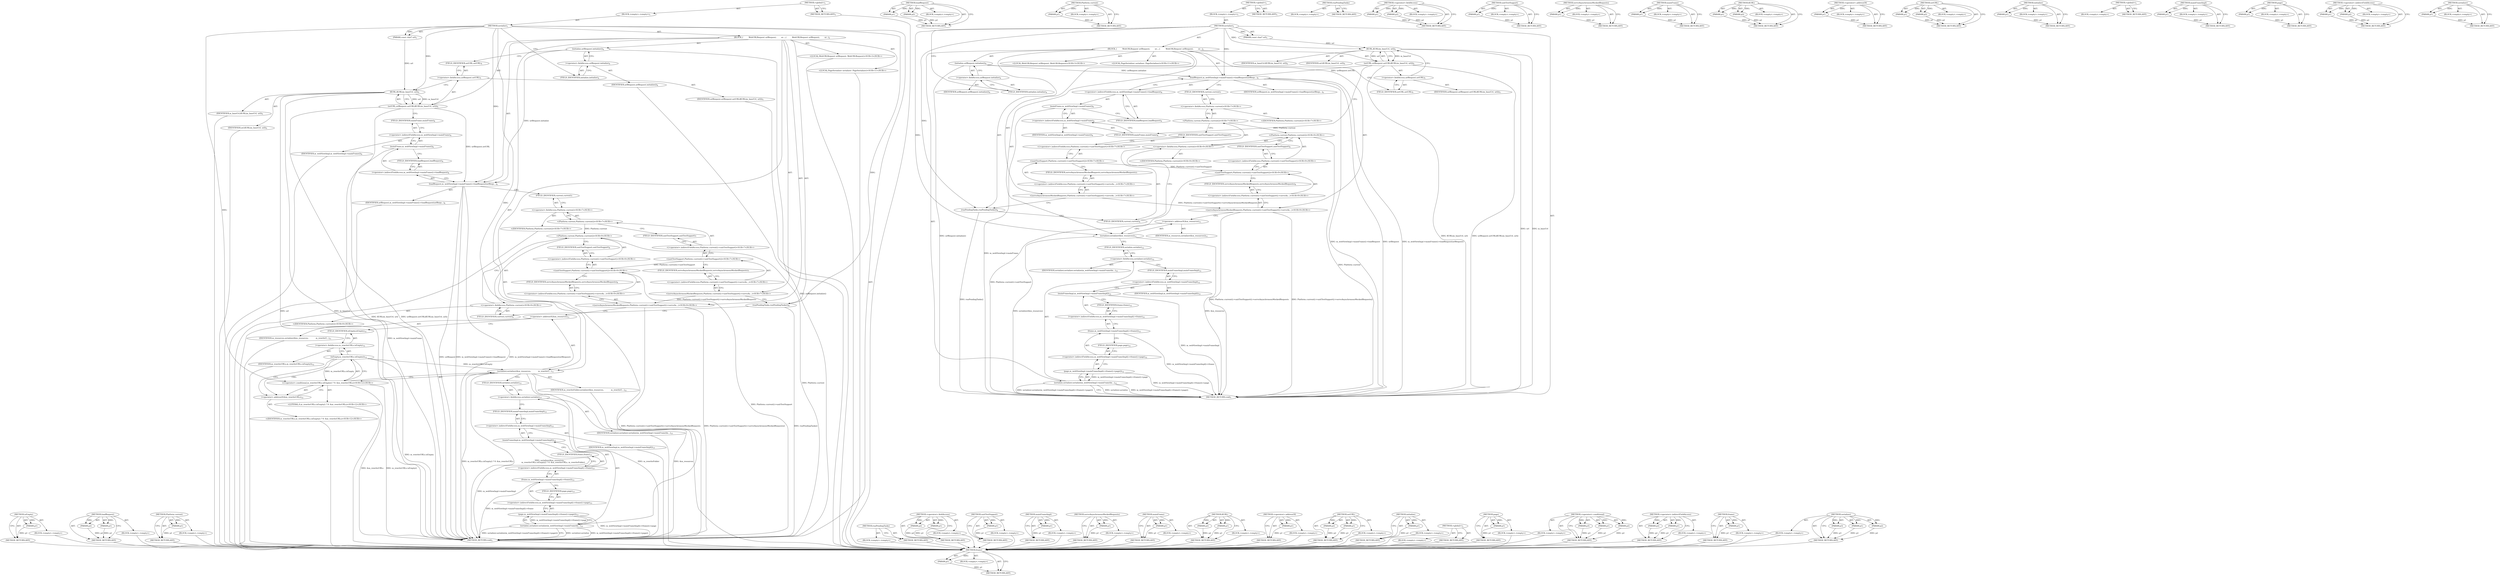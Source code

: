 digraph "serializer" {
vulnerable_166 [label=<(METHOD,isEmpty)>];
vulnerable_167 [label=<(PARAM,p1)>];
vulnerable_168 [label=<(BLOCK,&lt;empty&gt;,&lt;empty&gt;)>];
vulnerable_169 [label=<(METHOD_RETURN,ANY)>];
vulnerable_121 [label=<(METHOD,loadRequest)>];
vulnerable_122 [label=<(PARAM,p1)>];
vulnerable_123 [label=<(PARAM,p2)>];
vulnerable_124 [label=<(BLOCK,&lt;empty&gt;,&lt;empty&gt;)>];
vulnerable_125 [label=<(METHOD_RETURN,ANY)>];
vulnerable_143 [label=<(METHOD,Platform.current)>];
vulnerable_144 [label=<(PARAM,p1)>];
vulnerable_145 [label=<(BLOCK,&lt;empty&gt;,&lt;empty&gt;)>];
vulnerable_146 [label=<(METHOD_RETURN,ANY)>];
vulnerable_6 [label=<(METHOD,&lt;global&gt;)<SUB>1</SUB>>];
vulnerable_7 [label=<(BLOCK,&lt;empty&gt;,&lt;empty&gt;)<SUB>1</SUB>>];
vulnerable_8 [label=<(METHOD,serialize)<SUB>1</SUB>>];
vulnerable_9 [label=<(PARAM,const char* url)<SUB>1</SUB>>];
vulnerable_10 [label=<(BLOCK,{
         WebURLRequest urlRequest;
        ur...,{
         WebURLRequest urlRequest;
        ur...)<SUB>2</SUB>>];
vulnerable_11 [label="<(LOCAL,WebURLRequest urlRequest: WebURLRequest)<SUB>3</SUB>>"];
vulnerable_12 [label=<(initialize,urlRequest.initialize())<SUB>4</SUB>>];
vulnerable_13 [label=<(&lt;operator&gt;.fieldAccess,urlRequest.initialize)<SUB>4</SUB>>];
vulnerable_14 [label=<(IDENTIFIER,urlRequest,urlRequest.initialize())<SUB>4</SUB>>];
vulnerable_15 [label=<(FIELD_IDENTIFIER,initialize,initialize)<SUB>4</SUB>>];
vulnerable_16 [label=<(setURL,urlRequest.setURL(KURL(m_baseUrl, url)))<SUB>5</SUB>>];
vulnerable_17 [label=<(&lt;operator&gt;.fieldAccess,urlRequest.setURL)<SUB>5</SUB>>];
vulnerable_18 [label=<(IDENTIFIER,urlRequest,urlRequest.setURL(KURL(m_baseUrl, url)))<SUB>5</SUB>>];
vulnerable_19 [label=<(FIELD_IDENTIFIER,setURL,setURL)<SUB>5</SUB>>];
vulnerable_20 [label=<(KURL,KURL(m_baseUrl, url))<SUB>5</SUB>>];
vulnerable_21 [label=<(IDENTIFIER,m_baseUrl,KURL(m_baseUrl, url))<SUB>5</SUB>>];
vulnerable_22 [label=<(IDENTIFIER,url,KURL(m_baseUrl, url))<SUB>5</SUB>>];
vulnerable_23 [label=<(loadRequest,m_webViewImpl-&gt;mainFrame()-&gt;loadRequest(urlRequ...)<SUB>6</SUB>>];
vulnerable_24 [label=<(&lt;operator&gt;.indirectFieldAccess,m_webViewImpl-&gt;mainFrame()-&gt;loadRequest)<SUB>6</SUB>>];
vulnerable_25 [label=<(mainFrame,m_webViewImpl-&gt;mainFrame())<SUB>6</SUB>>];
vulnerable_26 [label=<(&lt;operator&gt;.indirectFieldAccess,m_webViewImpl-&gt;mainFrame)<SUB>6</SUB>>];
vulnerable_27 [label=<(IDENTIFIER,m_webViewImpl,m_webViewImpl-&gt;mainFrame())<SUB>6</SUB>>];
vulnerable_28 [label=<(FIELD_IDENTIFIER,mainFrame,mainFrame)<SUB>6</SUB>>];
vulnerable_29 [label=<(FIELD_IDENTIFIER,loadRequest,loadRequest)<SUB>6</SUB>>];
vulnerable_30 [label=<(IDENTIFIER,urlRequest,m_webViewImpl-&gt;mainFrame()-&gt;loadRequest(urlRequ...)<SUB>6</SUB>>];
vulnerable_31 [label="<(serveAsynchronousMockedRequests,Platform::current()-&gt;unitTestSupport()-&gt;serveAs...)<SUB>7</SUB>>"];
vulnerable_32 [label="<(&lt;operator&gt;.indirectFieldAccess,Platform::current()-&gt;unitTestSupport()-&gt;serveAs...)<SUB>7</SUB>>"];
vulnerable_33 [label="<(unitTestSupport,Platform::current()-&gt;unitTestSupport())<SUB>7</SUB>>"];
vulnerable_34 [label="<(&lt;operator&gt;.indirectFieldAccess,Platform::current()-&gt;unitTestSupport)<SUB>7</SUB>>"];
vulnerable_35 [label="<(Platform.current,Platform::current())<SUB>7</SUB>>"];
vulnerable_36 [label="<(&lt;operator&gt;.fieldAccess,Platform::current)<SUB>7</SUB>>"];
vulnerable_37 [label="<(IDENTIFIER,Platform,Platform::current())<SUB>7</SUB>>"];
vulnerable_38 [label=<(FIELD_IDENTIFIER,current,current)<SUB>7</SUB>>];
vulnerable_39 [label=<(FIELD_IDENTIFIER,unitTestSupport,unitTestSupport)<SUB>7</SUB>>];
vulnerable_40 [label=<(FIELD_IDENTIFIER,serveAsynchronousMockedRequests,serveAsynchronousMockedRequests)<SUB>7</SUB>>];
vulnerable_41 [label=<(runPendingTasks,runPendingTasks())<SUB>8</SUB>>];
vulnerable_42 [label="<(serveAsynchronousMockedRequests,Platform::current()-&gt;unitTestSupport()-&gt;serveAs...)<SUB>9</SUB>>"];
vulnerable_43 [label="<(&lt;operator&gt;.indirectFieldAccess,Platform::current()-&gt;unitTestSupport()-&gt;serveAs...)<SUB>9</SUB>>"];
vulnerable_44 [label="<(unitTestSupport,Platform::current()-&gt;unitTestSupport())<SUB>9</SUB>>"];
vulnerable_45 [label="<(&lt;operator&gt;.indirectFieldAccess,Platform::current()-&gt;unitTestSupport)<SUB>9</SUB>>"];
vulnerable_46 [label="<(Platform.current,Platform::current())<SUB>9</SUB>>"];
vulnerable_47 [label="<(&lt;operator&gt;.fieldAccess,Platform::current)<SUB>9</SUB>>"];
vulnerable_48 [label="<(IDENTIFIER,Platform,Platform::current())<SUB>9</SUB>>"];
vulnerable_49 [label=<(FIELD_IDENTIFIER,current,current)<SUB>9</SUB>>];
vulnerable_50 [label=<(FIELD_IDENTIFIER,unitTestSupport,unitTestSupport)<SUB>9</SUB>>];
vulnerable_51 [label=<(FIELD_IDENTIFIER,serveAsynchronousMockedRequests,serveAsynchronousMockedRequests)<SUB>9</SUB>>];
vulnerable_52 [label="<(LOCAL,PageSerializer serializer: PageSerializer)<SUB>11</SUB>>"];
vulnerable_53 [label=<(serializer,serializer(&amp;m_resources,
            m_rewriteU...)<SUB>11</SUB>>];
vulnerable_54 [label=<(&lt;operator&gt;.addressOf,&amp;m_resources)<SUB>11</SUB>>];
vulnerable_55 [label=<(IDENTIFIER,m_resources,serializer(&amp;m_resources,
            m_rewriteU...)<SUB>11</SUB>>];
vulnerable_56 [label="<(&lt;operator&gt;.conditional,m_rewriteURLs.isEmpty() ? 0: &amp;m_rewriteURLs)<SUB>12</SUB>>"];
vulnerable_57 [label=<(isEmpty,m_rewriteURLs.isEmpty())<SUB>12</SUB>>];
vulnerable_58 [label=<(&lt;operator&gt;.fieldAccess,m_rewriteURLs.isEmpty)<SUB>12</SUB>>];
vulnerable_59 [label=<(IDENTIFIER,m_rewriteURLs,m_rewriteURLs.isEmpty())<SUB>12</SUB>>];
vulnerable_60 [label=<(FIELD_IDENTIFIER,isEmpty,isEmpty)<SUB>12</SUB>>];
vulnerable_61 [label="<(LITERAL,0,m_rewriteURLs.isEmpty() ? 0: &amp;m_rewriteURLs)<SUB>12</SUB>>"];
vulnerable_62 [label=<(&lt;operator&gt;.addressOf,&amp;m_rewriteURLs)<SUB>12</SUB>>];
vulnerable_63 [label="<(IDENTIFIER,m_rewriteURLs,m_rewriteURLs.isEmpty() ? 0: &amp;m_rewriteURLs)<SUB>12</SUB>>"];
vulnerable_64 [label=<(IDENTIFIER,m_rewriteFolder,serializer(&amp;m_resources,
            m_rewriteU...)<SUB>12</SUB>>];
vulnerable_65 [label=<(serialize,serializer.serialize(m_webViewImpl-&gt;mainFrameIm...)<SUB>13</SUB>>];
vulnerable_66 [label=<(&lt;operator&gt;.fieldAccess,serializer.serialize)<SUB>13</SUB>>];
vulnerable_67 [label=<(IDENTIFIER,serializer,serializer.serialize(m_webViewImpl-&gt;mainFrameIm...)<SUB>13</SUB>>];
vulnerable_68 [label=<(FIELD_IDENTIFIER,serialize,serialize)<SUB>13</SUB>>];
vulnerable_69 [label=<(page,m_webViewImpl-&gt;mainFrameImpl()-&gt;frame()-&gt;page())<SUB>13</SUB>>];
vulnerable_70 [label=<(&lt;operator&gt;.indirectFieldAccess,m_webViewImpl-&gt;mainFrameImpl()-&gt;frame()-&gt;page)<SUB>13</SUB>>];
vulnerable_71 [label=<(frame,m_webViewImpl-&gt;mainFrameImpl()-&gt;frame())<SUB>13</SUB>>];
vulnerable_72 [label=<(&lt;operator&gt;.indirectFieldAccess,m_webViewImpl-&gt;mainFrameImpl()-&gt;frame)<SUB>13</SUB>>];
vulnerable_73 [label=<(mainFrameImpl,m_webViewImpl-&gt;mainFrameImpl())<SUB>13</SUB>>];
vulnerable_74 [label=<(&lt;operator&gt;.indirectFieldAccess,m_webViewImpl-&gt;mainFrameImpl)<SUB>13</SUB>>];
vulnerable_75 [label=<(IDENTIFIER,m_webViewImpl,m_webViewImpl-&gt;mainFrameImpl())<SUB>13</SUB>>];
vulnerable_76 [label=<(FIELD_IDENTIFIER,mainFrameImpl,mainFrameImpl)<SUB>13</SUB>>];
vulnerable_77 [label=<(FIELD_IDENTIFIER,frame,frame)<SUB>13</SUB>>];
vulnerable_78 [label=<(FIELD_IDENTIFIER,page,page)<SUB>13</SUB>>];
vulnerable_79 [label=<(METHOD_RETURN,void)<SUB>1</SUB>>];
vulnerable_81 [label=<(METHOD_RETURN,ANY)<SUB>1</SUB>>];
vulnerable_147 [label=<(METHOD,runPendingTasks)>];
vulnerable_148 [label=<(BLOCK,&lt;empty&gt;,&lt;empty&gt;)>];
vulnerable_149 [label=<(METHOD_RETURN,ANY)>];
vulnerable_106 [label=<(METHOD,&lt;operator&gt;.fieldAccess)>];
vulnerable_107 [label=<(PARAM,p1)>];
vulnerable_108 [label=<(PARAM,p2)>];
vulnerable_109 [label=<(BLOCK,&lt;empty&gt;,&lt;empty&gt;)>];
vulnerable_110 [label=<(METHOD_RETURN,ANY)>];
vulnerable_139 [label=<(METHOD,unitTestSupport)>];
vulnerable_140 [label=<(PARAM,p1)>];
vulnerable_141 [label=<(BLOCK,&lt;empty&gt;,&lt;empty&gt;)>];
vulnerable_142 [label=<(METHOD_RETURN,ANY)>];
vulnerable_178 [label=<(METHOD,mainFrameImpl)>];
vulnerable_179 [label=<(PARAM,p1)>];
vulnerable_180 [label=<(BLOCK,&lt;empty&gt;,&lt;empty&gt;)>];
vulnerable_181 [label=<(METHOD_RETURN,ANY)>];
vulnerable_135 [label=<(METHOD,serveAsynchronousMockedRequests)>];
vulnerable_136 [label=<(PARAM,p1)>];
vulnerable_137 [label=<(BLOCK,&lt;empty&gt;,&lt;empty&gt;)>];
vulnerable_138 [label=<(METHOD_RETURN,ANY)>];
vulnerable_131 [label=<(METHOD,mainFrame)>];
vulnerable_132 [label=<(PARAM,p1)>];
vulnerable_133 [label=<(BLOCK,&lt;empty&gt;,&lt;empty&gt;)>];
vulnerable_134 [label=<(METHOD_RETURN,ANY)>];
vulnerable_116 [label=<(METHOD,KURL)>];
vulnerable_117 [label=<(PARAM,p1)>];
vulnerable_118 [label=<(PARAM,p2)>];
vulnerable_119 [label=<(BLOCK,&lt;empty&gt;,&lt;empty&gt;)>];
vulnerable_120 [label=<(METHOD_RETURN,ANY)>];
vulnerable_156 [label=<(METHOD,&lt;operator&gt;.addressOf)>];
vulnerable_157 [label=<(PARAM,p1)>];
vulnerable_158 [label=<(BLOCK,&lt;empty&gt;,&lt;empty&gt;)>];
vulnerable_159 [label=<(METHOD_RETURN,ANY)>];
vulnerable_111 [label=<(METHOD,setURL)>];
vulnerable_112 [label=<(PARAM,p1)>];
vulnerable_113 [label=<(PARAM,p2)>];
vulnerable_114 [label=<(BLOCK,&lt;empty&gt;,&lt;empty&gt;)>];
vulnerable_115 [label=<(METHOD_RETURN,ANY)>];
vulnerable_102 [label=<(METHOD,initialize)>];
vulnerable_103 [label=<(PARAM,p1)>];
vulnerable_104 [label=<(BLOCK,&lt;empty&gt;,&lt;empty&gt;)>];
vulnerable_105 [label=<(METHOD_RETURN,ANY)>];
vulnerable_96 [label=<(METHOD,&lt;global&gt;)<SUB>1</SUB>>];
vulnerable_97 [label=<(BLOCK,&lt;empty&gt;,&lt;empty&gt;)>];
vulnerable_98 [label=<(METHOD_RETURN,ANY)>];
vulnerable_170 [label=<(METHOD,page)>];
vulnerable_171 [label=<(PARAM,p1)>];
vulnerable_172 [label=<(BLOCK,&lt;empty&gt;,&lt;empty&gt;)>];
vulnerable_173 [label=<(METHOD_RETURN,ANY)>];
vulnerable_160 [label=<(METHOD,&lt;operator&gt;.conditional)>];
vulnerable_161 [label=<(PARAM,p1)>];
vulnerable_162 [label=<(PARAM,p2)>];
vulnerable_163 [label=<(PARAM,p3)>];
vulnerable_164 [label=<(BLOCK,&lt;empty&gt;,&lt;empty&gt;)>];
vulnerable_165 [label=<(METHOD_RETURN,ANY)>];
vulnerable_126 [label=<(METHOD,&lt;operator&gt;.indirectFieldAccess)>];
vulnerable_127 [label=<(PARAM,p1)>];
vulnerable_128 [label=<(PARAM,p2)>];
vulnerable_129 [label=<(BLOCK,&lt;empty&gt;,&lt;empty&gt;)>];
vulnerable_130 [label=<(METHOD_RETURN,ANY)>];
vulnerable_174 [label=<(METHOD,frame)>];
vulnerable_175 [label=<(PARAM,p1)>];
vulnerable_176 [label=<(BLOCK,&lt;empty&gt;,&lt;empty&gt;)>];
vulnerable_177 [label=<(METHOD_RETURN,ANY)>];
vulnerable_150 [label=<(METHOD,serializer)>];
vulnerable_151 [label=<(PARAM,p1)>];
vulnerable_152 [label=<(PARAM,p2)>];
vulnerable_153 [label=<(PARAM,p3)>];
vulnerable_154 [label=<(BLOCK,&lt;empty&gt;,&lt;empty&gt;)>];
vulnerable_155 [label=<(METHOD_RETURN,ANY)>];
fixed_151 [label=<(METHOD,frame)>];
fixed_152 [label=<(PARAM,p1)>];
fixed_153 [label=<(BLOCK,&lt;empty&gt;,&lt;empty&gt;)>];
fixed_154 [label=<(METHOD_RETURN,ANY)>];
fixed_110 [label=<(METHOD,loadRequest)>];
fixed_111 [label=<(PARAM,p1)>];
fixed_112 [label=<(PARAM,p2)>];
fixed_113 [label=<(BLOCK,&lt;empty&gt;,&lt;empty&gt;)>];
fixed_114 [label=<(METHOD_RETURN,ANY)>];
fixed_132 [label=<(METHOD,Platform.current)>];
fixed_133 [label=<(PARAM,p1)>];
fixed_134 [label=<(BLOCK,&lt;empty&gt;,&lt;empty&gt;)>];
fixed_135 [label=<(METHOD_RETURN,ANY)>];
fixed_6 [label=<(METHOD,&lt;global&gt;)<SUB>1</SUB>>];
fixed_7 [label=<(BLOCK,&lt;empty&gt;,&lt;empty&gt;)<SUB>1</SUB>>];
fixed_8 [label=<(METHOD,serialize)<SUB>1</SUB>>];
fixed_9 [label=<(PARAM,const char* url)<SUB>1</SUB>>];
fixed_10 [label=<(BLOCK,{
         WebURLRequest urlRequest;
        ur...,{
         WebURLRequest urlRequest;
        ur...)<SUB>2</SUB>>];
fixed_11 [label="<(LOCAL,WebURLRequest urlRequest: WebURLRequest)<SUB>3</SUB>>"];
fixed_12 [label=<(initialize,urlRequest.initialize())<SUB>4</SUB>>];
fixed_13 [label=<(&lt;operator&gt;.fieldAccess,urlRequest.initialize)<SUB>4</SUB>>];
fixed_14 [label=<(IDENTIFIER,urlRequest,urlRequest.initialize())<SUB>4</SUB>>];
fixed_15 [label=<(FIELD_IDENTIFIER,initialize,initialize)<SUB>4</SUB>>];
fixed_16 [label=<(setURL,urlRequest.setURL(KURL(m_baseUrl, url)))<SUB>5</SUB>>];
fixed_17 [label=<(&lt;operator&gt;.fieldAccess,urlRequest.setURL)<SUB>5</SUB>>];
fixed_18 [label=<(IDENTIFIER,urlRequest,urlRequest.setURL(KURL(m_baseUrl, url)))<SUB>5</SUB>>];
fixed_19 [label=<(FIELD_IDENTIFIER,setURL,setURL)<SUB>5</SUB>>];
fixed_20 [label=<(KURL,KURL(m_baseUrl, url))<SUB>5</SUB>>];
fixed_21 [label=<(IDENTIFIER,m_baseUrl,KURL(m_baseUrl, url))<SUB>5</SUB>>];
fixed_22 [label=<(IDENTIFIER,url,KURL(m_baseUrl, url))<SUB>5</SUB>>];
fixed_23 [label=<(loadRequest,m_webViewImpl-&gt;mainFrame()-&gt;loadRequest(urlRequ...)<SUB>6</SUB>>];
fixed_24 [label=<(&lt;operator&gt;.indirectFieldAccess,m_webViewImpl-&gt;mainFrame()-&gt;loadRequest)<SUB>6</SUB>>];
fixed_25 [label=<(mainFrame,m_webViewImpl-&gt;mainFrame())<SUB>6</SUB>>];
fixed_26 [label=<(&lt;operator&gt;.indirectFieldAccess,m_webViewImpl-&gt;mainFrame)<SUB>6</SUB>>];
fixed_27 [label=<(IDENTIFIER,m_webViewImpl,m_webViewImpl-&gt;mainFrame())<SUB>6</SUB>>];
fixed_28 [label=<(FIELD_IDENTIFIER,mainFrame,mainFrame)<SUB>6</SUB>>];
fixed_29 [label=<(FIELD_IDENTIFIER,loadRequest,loadRequest)<SUB>6</SUB>>];
fixed_30 [label=<(IDENTIFIER,urlRequest,m_webViewImpl-&gt;mainFrame()-&gt;loadRequest(urlRequ...)<SUB>6</SUB>>];
fixed_31 [label="<(serveAsynchronousMockedRequests,Platform::current()-&gt;unitTestSupport()-&gt;serveAs...)<SUB>7</SUB>>"];
fixed_32 [label="<(&lt;operator&gt;.indirectFieldAccess,Platform::current()-&gt;unitTestSupport()-&gt;serveAs...)<SUB>7</SUB>>"];
fixed_33 [label="<(unitTestSupport,Platform::current()-&gt;unitTestSupport())<SUB>7</SUB>>"];
fixed_34 [label="<(&lt;operator&gt;.indirectFieldAccess,Platform::current()-&gt;unitTestSupport)<SUB>7</SUB>>"];
fixed_35 [label="<(Platform.current,Platform::current())<SUB>7</SUB>>"];
fixed_36 [label="<(&lt;operator&gt;.fieldAccess,Platform::current)<SUB>7</SUB>>"];
fixed_37 [label="<(IDENTIFIER,Platform,Platform::current())<SUB>7</SUB>>"];
fixed_38 [label=<(FIELD_IDENTIFIER,current,current)<SUB>7</SUB>>];
fixed_39 [label=<(FIELD_IDENTIFIER,unitTestSupport,unitTestSupport)<SUB>7</SUB>>];
fixed_40 [label=<(FIELD_IDENTIFIER,serveAsynchronousMockedRequests,serveAsynchronousMockedRequests)<SUB>7</SUB>>];
fixed_41 [label=<(runPendingTasks,runPendingTasks())<SUB>8</SUB>>];
fixed_42 [label="<(serveAsynchronousMockedRequests,Platform::current()-&gt;unitTestSupport()-&gt;serveAs...)<SUB>9</SUB>>"];
fixed_43 [label="<(&lt;operator&gt;.indirectFieldAccess,Platform::current()-&gt;unitTestSupport()-&gt;serveAs...)<SUB>9</SUB>>"];
fixed_44 [label="<(unitTestSupport,Platform::current()-&gt;unitTestSupport())<SUB>9</SUB>>"];
fixed_45 [label="<(&lt;operator&gt;.indirectFieldAccess,Platform::current()-&gt;unitTestSupport)<SUB>9</SUB>>"];
fixed_46 [label="<(Platform.current,Platform::current())<SUB>9</SUB>>"];
fixed_47 [label="<(&lt;operator&gt;.fieldAccess,Platform::current)<SUB>9</SUB>>"];
fixed_48 [label="<(IDENTIFIER,Platform,Platform::current())<SUB>9</SUB>>"];
fixed_49 [label=<(FIELD_IDENTIFIER,current,current)<SUB>9</SUB>>];
fixed_50 [label=<(FIELD_IDENTIFIER,unitTestSupport,unitTestSupport)<SUB>9</SUB>>];
fixed_51 [label=<(FIELD_IDENTIFIER,serveAsynchronousMockedRequests,serveAsynchronousMockedRequests)<SUB>9</SUB>>];
fixed_52 [label="<(LOCAL,PageSerializer serializer: PageSerializer)<SUB>11</SUB>>"];
fixed_53 [label=<(serializer,serializer(&amp;m_resources))<SUB>11</SUB>>];
fixed_54 [label=<(&lt;operator&gt;.addressOf,&amp;m_resources)<SUB>11</SUB>>];
fixed_55 [label=<(IDENTIFIER,m_resources,serializer(&amp;m_resources))<SUB>11</SUB>>];
fixed_56 [label=<(serialize,serializer.serialize(m_webViewImpl-&gt;mainFrameIm...)<SUB>12</SUB>>];
fixed_57 [label=<(&lt;operator&gt;.fieldAccess,serializer.serialize)<SUB>12</SUB>>];
fixed_58 [label=<(IDENTIFIER,serializer,serializer.serialize(m_webViewImpl-&gt;mainFrameIm...)<SUB>12</SUB>>];
fixed_59 [label=<(FIELD_IDENTIFIER,serialize,serialize)<SUB>12</SUB>>];
fixed_60 [label=<(page,m_webViewImpl-&gt;mainFrameImpl()-&gt;frame()-&gt;page())<SUB>12</SUB>>];
fixed_61 [label=<(&lt;operator&gt;.indirectFieldAccess,m_webViewImpl-&gt;mainFrameImpl()-&gt;frame()-&gt;page)<SUB>12</SUB>>];
fixed_62 [label=<(frame,m_webViewImpl-&gt;mainFrameImpl()-&gt;frame())<SUB>12</SUB>>];
fixed_63 [label=<(&lt;operator&gt;.indirectFieldAccess,m_webViewImpl-&gt;mainFrameImpl()-&gt;frame)<SUB>12</SUB>>];
fixed_64 [label=<(mainFrameImpl,m_webViewImpl-&gt;mainFrameImpl())<SUB>12</SUB>>];
fixed_65 [label=<(&lt;operator&gt;.indirectFieldAccess,m_webViewImpl-&gt;mainFrameImpl)<SUB>12</SUB>>];
fixed_66 [label=<(IDENTIFIER,m_webViewImpl,m_webViewImpl-&gt;mainFrameImpl())<SUB>12</SUB>>];
fixed_67 [label=<(FIELD_IDENTIFIER,mainFrameImpl,mainFrameImpl)<SUB>12</SUB>>];
fixed_68 [label=<(FIELD_IDENTIFIER,frame,frame)<SUB>12</SUB>>];
fixed_69 [label=<(FIELD_IDENTIFIER,page,page)<SUB>12</SUB>>];
fixed_70 [label=<(METHOD_RETURN,void)<SUB>1</SUB>>];
fixed_72 [label=<(METHOD_RETURN,ANY)<SUB>1</SUB>>];
fixed_136 [label=<(METHOD,runPendingTasks)>];
fixed_137 [label=<(BLOCK,&lt;empty&gt;,&lt;empty&gt;)>];
fixed_138 [label=<(METHOD_RETURN,ANY)>];
fixed_95 [label=<(METHOD,&lt;operator&gt;.fieldAccess)>];
fixed_96 [label=<(PARAM,p1)>];
fixed_97 [label=<(PARAM,p2)>];
fixed_98 [label=<(BLOCK,&lt;empty&gt;,&lt;empty&gt;)>];
fixed_99 [label=<(METHOD_RETURN,ANY)>];
fixed_128 [label=<(METHOD,unitTestSupport)>];
fixed_129 [label=<(PARAM,p1)>];
fixed_130 [label=<(BLOCK,&lt;empty&gt;,&lt;empty&gt;)>];
fixed_131 [label=<(METHOD_RETURN,ANY)>];
fixed_124 [label=<(METHOD,serveAsynchronousMockedRequests)>];
fixed_125 [label=<(PARAM,p1)>];
fixed_126 [label=<(BLOCK,&lt;empty&gt;,&lt;empty&gt;)>];
fixed_127 [label=<(METHOD_RETURN,ANY)>];
fixed_120 [label=<(METHOD,mainFrame)>];
fixed_121 [label=<(PARAM,p1)>];
fixed_122 [label=<(BLOCK,&lt;empty&gt;,&lt;empty&gt;)>];
fixed_123 [label=<(METHOD_RETURN,ANY)>];
fixed_105 [label=<(METHOD,KURL)>];
fixed_106 [label=<(PARAM,p1)>];
fixed_107 [label=<(PARAM,p2)>];
fixed_108 [label=<(BLOCK,&lt;empty&gt;,&lt;empty&gt;)>];
fixed_109 [label=<(METHOD_RETURN,ANY)>];
fixed_143 [label=<(METHOD,&lt;operator&gt;.addressOf)>];
fixed_144 [label=<(PARAM,p1)>];
fixed_145 [label=<(BLOCK,&lt;empty&gt;,&lt;empty&gt;)>];
fixed_146 [label=<(METHOD_RETURN,ANY)>];
fixed_100 [label=<(METHOD,setURL)>];
fixed_101 [label=<(PARAM,p1)>];
fixed_102 [label=<(PARAM,p2)>];
fixed_103 [label=<(BLOCK,&lt;empty&gt;,&lt;empty&gt;)>];
fixed_104 [label=<(METHOD_RETURN,ANY)>];
fixed_91 [label=<(METHOD,initialize)>];
fixed_92 [label=<(PARAM,p1)>];
fixed_93 [label=<(BLOCK,&lt;empty&gt;,&lt;empty&gt;)>];
fixed_94 [label=<(METHOD_RETURN,ANY)>];
fixed_85 [label=<(METHOD,&lt;global&gt;)<SUB>1</SUB>>];
fixed_86 [label=<(BLOCK,&lt;empty&gt;,&lt;empty&gt;)>];
fixed_87 [label=<(METHOD_RETURN,ANY)>];
fixed_155 [label=<(METHOD,mainFrameImpl)>];
fixed_156 [label=<(PARAM,p1)>];
fixed_157 [label=<(BLOCK,&lt;empty&gt;,&lt;empty&gt;)>];
fixed_158 [label=<(METHOD_RETURN,ANY)>];
fixed_147 [label=<(METHOD,page)>];
fixed_148 [label=<(PARAM,p1)>];
fixed_149 [label=<(BLOCK,&lt;empty&gt;,&lt;empty&gt;)>];
fixed_150 [label=<(METHOD_RETURN,ANY)>];
fixed_115 [label=<(METHOD,&lt;operator&gt;.indirectFieldAccess)>];
fixed_116 [label=<(PARAM,p1)>];
fixed_117 [label=<(PARAM,p2)>];
fixed_118 [label=<(BLOCK,&lt;empty&gt;,&lt;empty&gt;)>];
fixed_119 [label=<(METHOD_RETURN,ANY)>];
fixed_139 [label=<(METHOD,serializer)>];
fixed_140 [label=<(PARAM,p1)>];
fixed_141 [label=<(BLOCK,&lt;empty&gt;,&lt;empty&gt;)>];
fixed_142 [label=<(METHOD_RETURN,ANY)>];
vulnerable_166 -> vulnerable_167  [key=0, label="AST: "];
vulnerable_166 -> vulnerable_167  [key=1, label="DDG: "];
vulnerable_166 -> vulnerable_168  [key=0, label="AST: "];
vulnerable_166 -> vulnerable_169  [key=0, label="AST: "];
vulnerable_166 -> vulnerable_169  [key=1, label="CFG: "];
vulnerable_167 -> vulnerable_169  [key=0, label="DDG: p1"];
vulnerable_168 -> fixed_151  [key=0];
vulnerable_169 -> fixed_151  [key=0];
vulnerable_121 -> vulnerable_122  [key=0, label="AST: "];
vulnerable_121 -> vulnerable_122  [key=1, label="DDG: "];
vulnerable_121 -> vulnerable_124  [key=0, label="AST: "];
vulnerable_121 -> vulnerable_123  [key=0, label="AST: "];
vulnerable_121 -> vulnerable_123  [key=1, label="DDG: "];
vulnerable_121 -> vulnerable_125  [key=0, label="AST: "];
vulnerable_121 -> vulnerable_125  [key=1, label="CFG: "];
vulnerable_122 -> vulnerable_125  [key=0, label="DDG: p1"];
vulnerable_123 -> vulnerable_125  [key=0, label="DDG: p2"];
vulnerable_124 -> fixed_151  [key=0];
vulnerable_125 -> fixed_151  [key=0];
vulnerable_143 -> vulnerable_144  [key=0, label="AST: "];
vulnerable_143 -> vulnerable_144  [key=1, label="DDG: "];
vulnerable_143 -> vulnerable_145  [key=0, label="AST: "];
vulnerable_143 -> vulnerable_146  [key=0, label="AST: "];
vulnerable_143 -> vulnerable_146  [key=1, label="CFG: "];
vulnerable_144 -> vulnerable_146  [key=0, label="DDG: p1"];
vulnerable_145 -> fixed_151  [key=0];
vulnerable_146 -> fixed_151  [key=0];
vulnerable_6 -> vulnerable_7  [key=0, label="AST: "];
vulnerable_6 -> vulnerable_81  [key=0, label="AST: "];
vulnerable_6 -> vulnerable_81  [key=1, label="CFG: "];
vulnerable_7 -> vulnerable_8  [key=0, label="AST: "];
vulnerable_8 -> vulnerable_9  [key=0, label="AST: "];
vulnerable_8 -> vulnerable_9  [key=1, label="DDG: "];
vulnerable_8 -> vulnerable_10  [key=0, label="AST: "];
vulnerable_8 -> vulnerable_79  [key=0, label="AST: "];
vulnerable_8 -> vulnerable_15  [key=0, label="CFG: "];
vulnerable_8 -> vulnerable_41  [key=0, label="DDG: "];
vulnerable_8 -> vulnerable_23  [key=0, label="DDG: "];
vulnerable_8 -> vulnerable_53  [key=0, label="DDG: "];
vulnerable_8 -> vulnerable_20  [key=0, label="DDG: "];
vulnerable_8 -> vulnerable_56  [key=0, label="DDG: "];
vulnerable_9 -> vulnerable_20  [key=0, label="DDG: url"];
vulnerable_10 -> vulnerable_11  [key=0, label="AST: "];
vulnerable_10 -> vulnerable_12  [key=0, label="AST: "];
vulnerable_10 -> vulnerable_16  [key=0, label="AST: "];
vulnerable_10 -> vulnerable_23  [key=0, label="AST: "];
vulnerable_10 -> vulnerable_31  [key=0, label="AST: "];
vulnerable_10 -> vulnerable_41  [key=0, label="AST: "];
vulnerable_10 -> vulnerable_42  [key=0, label="AST: "];
vulnerable_10 -> vulnerable_52  [key=0, label="AST: "];
vulnerable_10 -> vulnerable_53  [key=0, label="AST: "];
vulnerable_10 -> vulnerable_65  [key=0, label="AST: "];
vulnerable_11 -> fixed_151  [key=0];
vulnerable_12 -> vulnerable_13  [key=0, label="AST: "];
vulnerable_12 -> vulnerable_19  [key=0, label="CFG: "];
vulnerable_12 -> vulnerable_79  [key=0, label="DDG: urlRequest.initialize()"];
vulnerable_12 -> vulnerable_23  [key=0, label="DDG: urlRequest.initialize"];
vulnerable_13 -> vulnerable_14  [key=0, label="AST: "];
vulnerable_13 -> vulnerable_15  [key=0, label="AST: "];
vulnerable_13 -> vulnerable_12  [key=0, label="CFG: "];
vulnerable_14 -> fixed_151  [key=0];
vulnerable_15 -> vulnerable_13  [key=0, label="CFG: "];
vulnerable_16 -> vulnerable_17  [key=0, label="AST: "];
vulnerable_16 -> vulnerable_20  [key=0, label="AST: "];
vulnerable_16 -> vulnerable_28  [key=0, label="CFG: "];
vulnerable_16 -> vulnerable_79  [key=0, label="DDG: KURL(m_baseUrl, url)"];
vulnerable_16 -> vulnerable_79  [key=1, label="DDG: urlRequest.setURL(KURL(m_baseUrl, url))"];
vulnerable_16 -> vulnerable_23  [key=0, label="DDG: urlRequest.setURL"];
vulnerable_17 -> vulnerable_18  [key=0, label="AST: "];
vulnerable_17 -> vulnerable_19  [key=0, label="AST: "];
vulnerable_17 -> vulnerable_20  [key=0, label="CFG: "];
vulnerable_18 -> fixed_151  [key=0];
vulnerable_19 -> vulnerable_17  [key=0, label="CFG: "];
vulnerable_20 -> vulnerable_21  [key=0, label="AST: "];
vulnerable_20 -> vulnerable_22  [key=0, label="AST: "];
vulnerable_20 -> vulnerable_16  [key=0, label="CFG: "];
vulnerable_20 -> vulnerable_16  [key=1, label="DDG: m_baseUrl"];
vulnerable_20 -> vulnerable_16  [key=2, label="DDG: url"];
vulnerable_20 -> vulnerable_79  [key=0, label="DDG: url"];
vulnerable_20 -> vulnerable_79  [key=1, label="DDG: m_baseUrl"];
vulnerable_21 -> fixed_151  [key=0];
vulnerable_22 -> fixed_151  [key=0];
vulnerable_23 -> vulnerable_24  [key=0, label="AST: "];
vulnerable_23 -> vulnerable_30  [key=0, label="AST: "];
vulnerable_23 -> vulnerable_38  [key=0, label="CFG: "];
vulnerable_23 -> vulnerable_79  [key=0, label="DDG: m_webViewImpl-&gt;mainFrame()-&gt;loadRequest"];
vulnerable_23 -> vulnerable_79  [key=1, label="DDG: urlRequest"];
vulnerable_23 -> vulnerable_79  [key=2, label="DDG: m_webViewImpl-&gt;mainFrame()-&gt;loadRequest(urlRequest)"];
vulnerable_24 -> vulnerable_25  [key=0, label="AST: "];
vulnerable_24 -> vulnerable_29  [key=0, label="AST: "];
vulnerable_24 -> vulnerable_23  [key=0, label="CFG: "];
vulnerable_25 -> vulnerable_26  [key=0, label="AST: "];
vulnerable_25 -> vulnerable_29  [key=0, label="CFG: "];
vulnerable_25 -> vulnerable_79  [key=0, label="DDG: m_webViewImpl-&gt;mainFrame"];
vulnerable_26 -> vulnerable_27  [key=0, label="AST: "];
vulnerable_26 -> vulnerable_28  [key=0, label="AST: "];
vulnerable_26 -> vulnerable_25  [key=0, label="CFG: "];
vulnerable_27 -> fixed_151  [key=0];
vulnerable_28 -> vulnerable_26  [key=0, label="CFG: "];
vulnerable_29 -> vulnerable_24  [key=0, label="CFG: "];
vulnerable_30 -> fixed_151  [key=0];
vulnerable_31 -> vulnerable_32  [key=0, label="AST: "];
vulnerable_31 -> vulnerable_41  [key=0, label="CFG: "];
vulnerable_31 -> vulnerable_42  [key=0, label="DDG: Platform::current()-&gt;unitTestSupport()-&gt;serveAsynchronousMockedRequests"];
vulnerable_32 -> vulnerable_33  [key=0, label="AST: "];
vulnerable_32 -> vulnerable_40  [key=0, label="AST: "];
vulnerable_32 -> vulnerable_31  [key=0, label="CFG: "];
vulnerable_33 -> vulnerable_34  [key=0, label="AST: "];
vulnerable_33 -> vulnerable_40  [key=0, label="CFG: "];
vulnerable_33 -> vulnerable_44  [key=0, label="DDG: Platform::current()-&gt;unitTestSupport"];
vulnerable_34 -> vulnerable_35  [key=0, label="AST: "];
vulnerable_34 -> vulnerable_39  [key=0, label="AST: "];
vulnerable_34 -> vulnerable_33  [key=0, label="CFG: "];
vulnerable_35 -> vulnerable_36  [key=0, label="AST: "];
vulnerable_35 -> vulnerable_39  [key=0, label="CFG: "];
vulnerable_35 -> vulnerable_46  [key=0, label="DDG: Platform::current"];
vulnerable_36 -> vulnerable_37  [key=0, label="AST: "];
vulnerable_36 -> vulnerable_38  [key=0, label="AST: "];
vulnerable_36 -> vulnerable_35  [key=0, label="CFG: "];
vulnerable_37 -> fixed_151  [key=0];
vulnerable_38 -> vulnerable_36  [key=0, label="CFG: "];
vulnerable_39 -> vulnerable_34  [key=0, label="CFG: "];
vulnerable_40 -> vulnerable_32  [key=0, label="CFG: "];
vulnerable_41 -> vulnerable_49  [key=0, label="CFG: "];
vulnerable_41 -> vulnerable_79  [key=0, label="DDG: runPendingTasks()"];
vulnerable_42 -> vulnerable_43  [key=0, label="AST: "];
vulnerable_42 -> vulnerable_54  [key=0, label="CFG: "];
vulnerable_42 -> vulnerable_79  [key=0, label="DDG: Platform::current()-&gt;unitTestSupport()-&gt;serveAsynchronousMockedRequests"];
vulnerable_42 -> vulnerable_79  [key=1, label="DDG: Platform::current()-&gt;unitTestSupport()-&gt;serveAsynchronousMockedRequests()"];
vulnerable_43 -> vulnerable_44  [key=0, label="AST: "];
vulnerable_43 -> vulnerable_51  [key=0, label="AST: "];
vulnerable_43 -> vulnerable_42  [key=0, label="CFG: "];
vulnerable_44 -> vulnerable_45  [key=0, label="AST: "];
vulnerable_44 -> vulnerable_51  [key=0, label="CFG: "];
vulnerable_44 -> vulnerable_79  [key=0, label="DDG: Platform::current()-&gt;unitTestSupport"];
vulnerable_45 -> vulnerable_46  [key=0, label="AST: "];
vulnerable_45 -> vulnerable_50  [key=0, label="AST: "];
vulnerable_45 -> vulnerable_44  [key=0, label="CFG: "];
vulnerable_46 -> vulnerable_47  [key=0, label="AST: "];
vulnerable_46 -> vulnerable_50  [key=0, label="CFG: "];
vulnerable_46 -> vulnerable_79  [key=0, label="DDG: Platform::current"];
vulnerable_47 -> vulnerable_48  [key=0, label="AST: "];
vulnerable_47 -> vulnerable_49  [key=0, label="AST: "];
vulnerable_47 -> vulnerable_46  [key=0, label="CFG: "];
vulnerable_48 -> fixed_151  [key=0];
vulnerable_49 -> vulnerable_47  [key=0, label="CFG: "];
vulnerable_50 -> vulnerable_45  [key=0, label="CFG: "];
vulnerable_51 -> vulnerable_43  [key=0, label="CFG: "];
vulnerable_52 -> fixed_151  [key=0];
vulnerable_53 -> vulnerable_54  [key=0, label="AST: "];
vulnerable_53 -> vulnerable_56  [key=0, label="AST: "];
vulnerable_53 -> vulnerable_64  [key=0, label="AST: "];
vulnerable_53 -> vulnerable_68  [key=0, label="CFG: "];
vulnerable_53 -> vulnerable_79  [key=0, label="DDG: &amp;m_resources"];
vulnerable_53 -> vulnerable_79  [key=1, label="DDG: m_rewriteURLs.isEmpty() ? 0: &amp;m_rewriteURLs"];
vulnerable_53 -> vulnerable_79  [key=2, label="DDG: serializer(&amp;m_resources,
            m_rewriteURLs.isEmpty() ? 0: &amp;m_rewriteURLs, m_rewriteFolder)"];
vulnerable_53 -> vulnerable_79  [key=3, label="DDG: m_rewriteFolder"];
vulnerable_54 -> vulnerable_55  [key=0, label="AST: "];
vulnerable_54 -> vulnerable_60  [key=0, label="CFG: "];
vulnerable_55 -> fixed_151  [key=0];
vulnerable_56 -> vulnerable_57  [key=0, label="AST: "];
vulnerable_56 -> vulnerable_61  [key=0, label="AST: "];
vulnerable_56 -> vulnerable_62  [key=0, label="AST: "];
vulnerable_56 -> vulnerable_53  [key=0, label="CFG: "];
vulnerable_56 -> vulnerable_79  [key=0, label="DDG: m_rewriteURLs.isEmpty()"];
vulnerable_56 -> vulnerable_79  [key=1, label="DDG: &amp;m_rewriteURLs"];
vulnerable_57 -> vulnerable_58  [key=0, label="AST: "];
vulnerable_57 -> vulnerable_56  [key=0, label="CFG: "];
vulnerable_57 -> vulnerable_56  [key=1, label="DDG: m_rewriteURLs.isEmpty"];
vulnerable_57 -> vulnerable_62  [key=0, label="CFG: "];
vulnerable_57 -> vulnerable_62  [key=1, label="CDG: "];
vulnerable_57 -> vulnerable_79  [key=0, label="DDG: m_rewriteURLs.isEmpty"];
vulnerable_57 -> vulnerable_53  [key=0, label="DDG: m_rewriteURLs.isEmpty"];
vulnerable_58 -> vulnerable_59  [key=0, label="AST: "];
vulnerable_58 -> vulnerable_60  [key=0, label="AST: "];
vulnerable_58 -> vulnerable_57  [key=0, label="CFG: "];
vulnerable_59 -> fixed_151  [key=0];
vulnerable_60 -> vulnerable_58  [key=0, label="CFG: "];
vulnerable_61 -> fixed_151  [key=0];
vulnerable_62 -> vulnerable_63  [key=0, label="AST: "];
vulnerable_62 -> vulnerable_56  [key=0, label="CFG: "];
vulnerable_63 -> fixed_151  [key=0];
vulnerable_64 -> fixed_151  [key=0];
vulnerable_65 -> vulnerable_66  [key=0, label="AST: "];
vulnerable_65 -> vulnerable_69  [key=0, label="AST: "];
vulnerable_65 -> vulnerable_79  [key=0, label="CFG: "];
vulnerable_65 -> vulnerable_79  [key=1, label="DDG: serializer.serialize"];
vulnerable_65 -> vulnerable_79  [key=2, label="DDG: m_webViewImpl-&gt;mainFrameImpl()-&gt;frame()-&gt;page()"];
vulnerable_65 -> vulnerable_79  [key=3, label="DDG: serializer.serialize(m_webViewImpl-&gt;mainFrameImpl()-&gt;frame()-&gt;page())"];
vulnerable_66 -> vulnerable_67  [key=0, label="AST: "];
vulnerable_66 -> vulnerable_68  [key=0, label="AST: "];
vulnerable_66 -> vulnerable_76  [key=0, label="CFG: "];
vulnerable_67 -> fixed_151  [key=0];
vulnerable_68 -> vulnerable_66  [key=0, label="CFG: "];
vulnerable_69 -> vulnerable_70  [key=0, label="AST: "];
vulnerable_69 -> vulnerable_65  [key=0, label="CFG: "];
vulnerable_69 -> vulnerable_65  [key=1, label="DDG: m_webViewImpl-&gt;mainFrameImpl()-&gt;frame()-&gt;page"];
vulnerable_69 -> vulnerable_79  [key=0, label="DDG: m_webViewImpl-&gt;mainFrameImpl()-&gt;frame()-&gt;page"];
vulnerable_70 -> vulnerable_71  [key=0, label="AST: "];
vulnerable_70 -> vulnerable_78  [key=0, label="AST: "];
vulnerable_70 -> vulnerable_69  [key=0, label="CFG: "];
vulnerable_71 -> vulnerable_72  [key=0, label="AST: "];
vulnerable_71 -> vulnerable_78  [key=0, label="CFG: "];
vulnerable_71 -> vulnerable_79  [key=0, label="DDG: m_webViewImpl-&gt;mainFrameImpl()-&gt;frame"];
vulnerable_72 -> vulnerable_73  [key=0, label="AST: "];
vulnerable_72 -> vulnerable_77  [key=0, label="AST: "];
vulnerable_72 -> vulnerable_71  [key=0, label="CFG: "];
vulnerable_73 -> vulnerable_74  [key=0, label="AST: "];
vulnerable_73 -> vulnerable_77  [key=0, label="CFG: "];
vulnerable_73 -> vulnerable_79  [key=0, label="DDG: m_webViewImpl-&gt;mainFrameImpl"];
vulnerable_74 -> vulnerable_75  [key=0, label="AST: "];
vulnerable_74 -> vulnerable_76  [key=0, label="AST: "];
vulnerable_74 -> vulnerable_73  [key=0, label="CFG: "];
vulnerable_75 -> fixed_151  [key=0];
vulnerable_76 -> vulnerable_74  [key=0, label="CFG: "];
vulnerable_77 -> vulnerable_72  [key=0, label="CFG: "];
vulnerable_78 -> vulnerable_70  [key=0, label="CFG: "];
vulnerable_79 -> fixed_151  [key=0];
vulnerable_81 -> fixed_151  [key=0];
vulnerable_147 -> vulnerable_148  [key=0, label="AST: "];
vulnerable_147 -> vulnerable_149  [key=0, label="AST: "];
vulnerable_147 -> vulnerable_149  [key=1, label="CFG: "];
vulnerable_148 -> fixed_151  [key=0];
vulnerable_149 -> fixed_151  [key=0];
vulnerable_106 -> vulnerable_107  [key=0, label="AST: "];
vulnerable_106 -> vulnerable_107  [key=1, label="DDG: "];
vulnerable_106 -> vulnerable_109  [key=0, label="AST: "];
vulnerable_106 -> vulnerable_108  [key=0, label="AST: "];
vulnerable_106 -> vulnerable_108  [key=1, label="DDG: "];
vulnerable_106 -> vulnerable_110  [key=0, label="AST: "];
vulnerable_106 -> vulnerable_110  [key=1, label="CFG: "];
vulnerable_107 -> vulnerable_110  [key=0, label="DDG: p1"];
vulnerable_108 -> vulnerable_110  [key=0, label="DDG: p2"];
vulnerable_109 -> fixed_151  [key=0];
vulnerable_110 -> fixed_151  [key=0];
vulnerable_139 -> vulnerable_140  [key=0, label="AST: "];
vulnerable_139 -> vulnerable_140  [key=1, label="DDG: "];
vulnerable_139 -> vulnerable_141  [key=0, label="AST: "];
vulnerable_139 -> vulnerable_142  [key=0, label="AST: "];
vulnerable_139 -> vulnerable_142  [key=1, label="CFG: "];
vulnerable_140 -> vulnerable_142  [key=0, label="DDG: p1"];
vulnerable_141 -> fixed_151  [key=0];
vulnerable_142 -> fixed_151  [key=0];
vulnerable_178 -> vulnerable_179  [key=0, label="AST: "];
vulnerable_178 -> vulnerable_179  [key=1, label="DDG: "];
vulnerable_178 -> vulnerable_180  [key=0, label="AST: "];
vulnerable_178 -> vulnerable_181  [key=0, label="AST: "];
vulnerable_178 -> vulnerable_181  [key=1, label="CFG: "];
vulnerable_179 -> vulnerable_181  [key=0, label="DDG: p1"];
vulnerable_180 -> fixed_151  [key=0];
vulnerable_181 -> fixed_151  [key=0];
vulnerable_135 -> vulnerable_136  [key=0, label="AST: "];
vulnerable_135 -> vulnerable_136  [key=1, label="DDG: "];
vulnerable_135 -> vulnerable_137  [key=0, label="AST: "];
vulnerable_135 -> vulnerable_138  [key=0, label="AST: "];
vulnerable_135 -> vulnerable_138  [key=1, label="CFG: "];
vulnerable_136 -> vulnerable_138  [key=0, label="DDG: p1"];
vulnerable_137 -> fixed_151  [key=0];
vulnerable_138 -> fixed_151  [key=0];
vulnerable_131 -> vulnerable_132  [key=0, label="AST: "];
vulnerable_131 -> vulnerable_132  [key=1, label="DDG: "];
vulnerable_131 -> vulnerable_133  [key=0, label="AST: "];
vulnerable_131 -> vulnerable_134  [key=0, label="AST: "];
vulnerable_131 -> vulnerable_134  [key=1, label="CFG: "];
vulnerable_132 -> vulnerable_134  [key=0, label="DDG: p1"];
vulnerable_133 -> fixed_151  [key=0];
vulnerable_134 -> fixed_151  [key=0];
vulnerable_116 -> vulnerable_117  [key=0, label="AST: "];
vulnerable_116 -> vulnerable_117  [key=1, label="DDG: "];
vulnerable_116 -> vulnerable_119  [key=0, label="AST: "];
vulnerable_116 -> vulnerable_118  [key=0, label="AST: "];
vulnerable_116 -> vulnerable_118  [key=1, label="DDG: "];
vulnerable_116 -> vulnerable_120  [key=0, label="AST: "];
vulnerable_116 -> vulnerable_120  [key=1, label="CFG: "];
vulnerable_117 -> vulnerable_120  [key=0, label="DDG: p1"];
vulnerable_118 -> vulnerable_120  [key=0, label="DDG: p2"];
vulnerable_119 -> fixed_151  [key=0];
vulnerable_120 -> fixed_151  [key=0];
vulnerable_156 -> vulnerable_157  [key=0, label="AST: "];
vulnerable_156 -> vulnerable_157  [key=1, label="DDG: "];
vulnerable_156 -> vulnerable_158  [key=0, label="AST: "];
vulnerable_156 -> vulnerable_159  [key=0, label="AST: "];
vulnerable_156 -> vulnerable_159  [key=1, label="CFG: "];
vulnerable_157 -> vulnerable_159  [key=0, label="DDG: p1"];
vulnerable_158 -> fixed_151  [key=0];
vulnerable_159 -> fixed_151  [key=0];
vulnerable_111 -> vulnerable_112  [key=0, label="AST: "];
vulnerable_111 -> vulnerable_112  [key=1, label="DDG: "];
vulnerable_111 -> vulnerable_114  [key=0, label="AST: "];
vulnerable_111 -> vulnerable_113  [key=0, label="AST: "];
vulnerable_111 -> vulnerable_113  [key=1, label="DDG: "];
vulnerable_111 -> vulnerable_115  [key=0, label="AST: "];
vulnerable_111 -> vulnerable_115  [key=1, label="CFG: "];
vulnerable_112 -> vulnerable_115  [key=0, label="DDG: p1"];
vulnerable_113 -> vulnerable_115  [key=0, label="DDG: p2"];
vulnerable_114 -> fixed_151  [key=0];
vulnerable_115 -> fixed_151  [key=0];
vulnerable_102 -> vulnerable_103  [key=0, label="AST: "];
vulnerable_102 -> vulnerable_103  [key=1, label="DDG: "];
vulnerable_102 -> vulnerable_104  [key=0, label="AST: "];
vulnerable_102 -> vulnerable_105  [key=0, label="AST: "];
vulnerable_102 -> vulnerable_105  [key=1, label="CFG: "];
vulnerable_103 -> vulnerable_105  [key=0, label="DDG: p1"];
vulnerable_104 -> fixed_151  [key=0];
vulnerable_105 -> fixed_151  [key=0];
vulnerable_96 -> vulnerable_97  [key=0, label="AST: "];
vulnerable_96 -> vulnerable_98  [key=0, label="AST: "];
vulnerable_96 -> vulnerable_98  [key=1, label="CFG: "];
vulnerable_97 -> fixed_151  [key=0];
vulnerable_98 -> fixed_151  [key=0];
vulnerable_170 -> vulnerable_171  [key=0, label="AST: "];
vulnerable_170 -> vulnerable_171  [key=1, label="DDG: "];
vulnerable_170 -> vulnerable_172  [key=0, label="AST: "];
vulnerable_170 -> vulnerable_173  [key=0, label="AST: "];
vulnerable_170 -> vulnerable_173  [key=1, label="CFG: "];
vulnerable_171 -> vulnerable_173  [key=0, label="DDG: p1"];
vulnerable_172 -> fixed_151  [key=0];
vulnerable_173 -> fixed_151  [key=0];
vulnerable_160 -> vulnerable_161  [key=0, label="AST: "];
vulnerable_160 -> vulnerable_161  [key=1, label="DDG: "];
vulnerable_160 -> vulnerable_164  [key=0, label="AST: "];
vulnerable_160 -> vulnerable_162  [key=0, label="AST: "];
vulnerable_160 -> vulnerable_162  [key=1, label="DDG: "];
vulnerable_160 -> vulnerable_165  [key=0, label="AST: "];
vulnerable_160 -> vulnerable_165  [key=1, label="CFG: "];
vulnerable_160 -> vulnerable_163  [key=0, label="AST: "];
vulnerable_160 -> vulnerable_163  [key=1, label="DDG: "];
vulnerable_161 -> vulnerable_165  [key=0, label="DDG: p1"];
vulnerable_162 -> vulnerable_165  [key=0, label="DDG: p2"];
vulnerable_163 -> vulnerable_165  [key=0, label="DDG: p3"];
vulnerable_164 -> fixed_151  [key=0];
vulnerable_165 -> fixed_151  [key=0];
vulnerable_126 -> vulnerable_127  [key=0, label="AST: "];
vulnerable_126 -> vulnerable_127  [key=1, label="DDG: "];
vulnerable_126 -> vulnerable_129  [key=0, label="AST: "];
vulnerable_126 -> vulnerable_128  [key=0, label="AST: "];
vulnerable_126 -> vulnerable_128  [key=1, label="DDG: "];
vulnerable_126 -> vulnerable_130  [key=0, label="AST: "];
vulnerable_126 -> vulnerable_130  [key=1, label="CFG: "];
vulnerable_127 -> vulnerable_130  [key=0, label="DDG: p1"];
vulnerable_128 -> vulnerable_130  [key=0, label="DDG: p2"];
vulnerable_129 -> fixed_151  [key=0];
vulnerable_130 -> fixed_151  [key=0];
vulnerable_174 -> vulnerable_175  [key=0, label="AST: "];
vulnerable_174 -> vulnerable_175  [key=1, label="DDG: "];
vulnerable_174 -> vulnerable_176  [key=0, label="AST: "];
vulnerable_174 -> vulnerable_177  [key=0, label="AST: "];
vulnerable_174 -> vulnerable_177  [key=1, label="CFG: "];
vulnerable_175 -> vulnerable_177  [key=0, label="DDG: p1"];
vulnerable_176 -> fixed_151  [key=0];
vulnerable_177 -> fixed_151  [key=0];
vulnerable_150 -> vulnerable_151  [key=0, label="AST: "];
vulnerable_150 -> vulnerable_151  [key=1, label="DDG: "];
vulnerable_150 -> vulnerable_154  [key=0, label="AST: "];
vulnerable_150 -> vulnerable_152  [key=0, label="AST: "];
vulnerable_150 -> vulnerable_152  [key=1, label="DDG: "];
vulnerable_150 -> vulnerable_155  [key=0, label="AST: "];
vulnerable_150 -> vulnerable_155  [key=1, label="CFG: "];
vulnerable_150 -> vulnerable_153  [key=0, label="AST: "];
vulnerable_150 -> vulnerable_153  [key=1, label="DDG: "];
vulnerable_151 -> vulnerable_155  [key=0, label="DDG: p1"];
vulnerable_152 -> vulnerable_155  [key=0, label="DDG: p2"];
vulnerable_153 -> vulnerable_155  [key=0, label="DDG: p3"];
vulnerable_154 -> fixed_151  [key=0];
vulnerable_155 -> fixed_151  [key=0];
fixed_151 -> fixed_152  [key=0, label="AST: "];
fixed_151 -> fixed_152  [key=1, label="DDG: "];
fixed_151 -> fixed_153  [key=0, label="AST: "];
fixed_151 -> fixed_154  [key=0, label="AST: "];
fixed_151 -> fixed_154  [key=1, label="CFG: "];
fixed_152 -> fixed_154  [key=0, label="DDG: p1"];
fixed_110 -> fixed_111  [key=0, label="AST: "];
fixed_110 -> fixed_111  [key=1, label="DDG: "];
fixed_110 -> fixed_113  [key=0, label="AST: "];
fixed_110 -> fixed_112  [key=0, label="AST: "];
fixed_110 -> fixed_112  [key=1, label="DDG: "];
fixed_110 -> fixed_114  [key=0, label="AST: "];
fixed_110 -> fixed_114  [key=1, label="CFG: "];
fixed_111 -> fixed_114  [key=0, label="DDG: p1"];
fixed_112 -> fixed_114  [key=0, label="DDG: p2"];
fixed_132 -> fixed_133  [key=0, label="AST: "];
fixed_132 -> fixed_133  [key=1, label="DDG: "];
fixed_132 -> fixed_134  [key=0, label="AST: "];
fixed_132 -> fixed_135  [key=0, label="AST: "];
fixed_132 -> fixed_135  [key=1, label="CFG: "];
fixed_133 -> fixed_135  [key=0, label="DDG: p1"];
fixed_6 -> fixed_7  [key=0, label="AST: "];
fixed_6 -> fixed_72  [key=0, label="AST: "];
fixed_6 -> fixed_72  [key=1, label="CFG: "];
fixed_7 -> fixed_8  [key=0, label="AST: "];
fixed_8 -> fixed_9  [key=0, label="AST: "];
fixed_8 -> fixed_9  [key=1, label="DDG: "];
fixed_8 -> fixed_10  [key=0, label="AST: "];
fixed_8 -> fixed_70  [key=0, label="AST: "];
fixed_8 -> fixed_15  [key=0, label="CFG: "];
fixed_8 -> fixed_41  [key=0, label="DDG: "];
fixed_8 -> fixed_23  [key=0, label="DDG: "];
fixed_8 -> fixed_53  [key=0, label="DDG: "];
fixed_8 -> fixed_20  [key=0, label="DDG: "];
fixed_9 -> fixed_20  [key=0, label="DDG: url"];
fixed_10 -> fixed_11  [key=0, label="AST: "];
fixed_10 -> fixed_12  [key=0, label="AST: "];
fixed_10 -> fixed_16  [key=0, label="AST: "];
fixed_10 -> fixed_23  [key=0, label="AST: "];
fixed_10 -> fixed_31  [key=0, label="AST: "];
fixed_10 -> fixed_41  [key=0, label="AST: "];
fixed_10 -> fixed_42  [key=0, label="AST: "];
fixed_10 -> fixed_52  [key=0, label="AST: "];
fixed_10 -> fixed_53  [key=0, label="AST: "];
fixed_10 -> fixed_56  [key=0, label="AST: "];
fixed_12 -> fixed_13  [key=0, label="AST: "];
fixed_12 -> fixed_19  [key=0, label="CFG: "];
fixed_12 -> fixed_70  [key=0, label="DDG: urlRequest.initialize()"];
fixed_12 -> fixed_23  [key=0, label="DDG: urlRequest.initialize"];
fixed_13 -> fixed_14  [key=0, label="AST: "];
fixed_13 -> fixed_15  [key=0, label="AST: "];
fixed_13 -> fixed_12  [key=0, label="CFG: "];
fixed_15 -> fixed_13  [key=0, label="CFG: "];
fixed_16 -> fixed_17  [key=0, label="AST: "];
fixed_16 -> fixed_20  [key=0, label="AST: "];
fixed_16 -> fixed_28  [key=0, label="CFG: "];
fixed_16 -> fixed_70  [key=0, label="DDG: KURL(m_baseUrl, url)"];
fixed_16 -> fixed_70  [key=1, label="DDG: urlRequest.setURL(KURL(m_baseUrl, url))"];
fixed_16 -> fixed_23  [key=0, label="DDG: urlRequest.setURL"];
fixed_17 -> fixed_18  [key=0, label="AST: "];
fixed_17 -> fixed_19  [key=0, label="AST: "];
fixed_17 -> fixed_20  [key=0, label="CFG: "];
fixed_19 -> fixed_17  [key=0, label="CFG: "];
fixed_20 -> fixed_21  [key=0, label="AST: "];
fixed_20 -> fixed_22  [key=0, label="AST: "];
fixed_20 -> fixed_16  [key=0, label="CFG: "];
fixed_20 -> fixed_16  [key=1, label="DDG: m_baseUrl"];
fixed_20 -> fixed_16  [key=2, label="DDG: url"];
fixed_20 -> fixed_70  [key=0, label="DDG: url"];
fixed_20 -> fixed_70  [key=1, label="DDG: m_baseUrl"];
fixed_23 -> fixed_24  [key=0, label="AST: "];
fixed_23 -> fixed_30  [key=0, label="AST: "];
fixed_23 -> fixed_38  [key=0, label="CFG: "];
fixed_23 -> fixed_70  [key=0, label="DDG: m_webViewImpl-&gt;mainFrame()-&gt;loadRequest"];
fixed_23 -> fixed_70  [key=1, label="DDG: urlRequest"];
fixed_23 -> fixed_70  [key=2, label="DDG: m_webViewImpl-&gt;mainFrame()-&gt;loadRequest(urlRequest)"];
fixed_24 -> fixed_25  [key=0, label="AST: "];
fixed_24 -> fixed_29  [key=0, label="AST: "];
fixed_24 -> fixed_23  [key=0, label="CFG: "];
fixed_25 -> fixed_26  [key=0, label="AST: "];
fixed_25 -> fixed_29  [key=0, label="CFG: "];
fixed_25 -> fixed_70  [key=0, label="DDG: m_webViewImpl-&gt;mainFrame"];
fixed_26 -> fixed_27  [key=0, label="AST: "];
fixed_26 -> fixed_28  [key=0, label="AST: "];
fixed_26 -> fixed_25  [key=0, label="CFG: "];
fixed_28 -> fixed_26  [key=0, label="CFG: "];
fixed_29 -> fixed_24  [key=0, label="CFG: "];
fixed_31 -> fixed_32  [key=0, label="AST: "];
fixed_31 -> fixed_41  [key=0, label="CFG: "];
fixed_31 -> fixed_42  [key=0, label="DDG: Platform::current()-&gt;unitTestSupport()-&gt;serveAsynchronousMockedRequests"];
fixed_32 -> fixed_33  [key=0, label="AST: "];
fixed_32 -> fixed_40  [key=0, label="AST: "];
fixed_32 -> fixed_31  [key=0, label="CFG: "];
fixed_33 -> fixed_34  [key=0, label="AST: "];
fixed_33 -> fixed_40  [key=0, label="CFG: "];
fixed_33 -> fixed_44  [key=0, label="DDG: Platform::current()-&gt;unitTestSupport"];
fixed_34 -> fixed_35  [key=0, label="AST: "];
fixed_34 -> fixed_39  [key=0, label="AST: "];
fixed_34 -> fixed_33  [key=0, label="CFG: "];
fixed_35 -> fixed_36  [key=0, label="AST: "];
fixed_35 -> fixed_39  [key=0, label="CFG: "];
fixed_35 -> fixed_46  [key=0, label="DDG: Platform::current"];
fixed_36 -> fixed_37  [key=0, label="AST: "];
fixed_36 -> fixed_38  [key=0, label="AST: "];
fixed_36 -> fixed_35  [key=0, label="CFG: "];
fixed_38 -> fixed_36  [key=0, label="CFG: "];
fixed_39 -> fixed_34  [key=0, label="CFG: "];
fixed_40 -> fixed_32  [key=0, label="CFG: "];
fixed_41 -> fixed_49  [key=0, label="CFG: "];
fixed_41 -> fixed_70  [key=0, label="DDG: runPendingTasks()"];
fixed_42 -> fixed_43  [key=0, label="AST: "];
fixed_42 -> fixed_54  [key=0, label="CFG: "];
fixed_42 -> fixed_70  [key=0, label="DDG: Platform::current()-&gt;unitTestSupport()-&gt;serveAsynchronousMockedRequests"];
fixed_42 -> fixed_70  [key=1, label="DDG: Platform::current()-&gt;unitTestSupport()-&gt;serveAsynchronousMockedRequests()"];
fixed_43 -> fixed_44  [key=0, label="AST: "];
fixed_43 -> fixed_51  [key=0, label="AST: "];
fixed_43 -> fixed_42  [key=0, label="CFG: "];
fixed_44 -> fixed_45  [key=0, label="AST: "];
fixed_44 -> fixed_51  [key=0, label="CFG: "];
fixed_44 -> fixed_70  [key=0, label="DDG: Platform::current()-&gt;unitTestSupport"];
fixed_45 -> fixed_46  [key=0, label="AST: "];
fixed_45 -> fixed_50  [key=0, label="AST: "];
fixed_45 -> fixed_44  [key=0, label="CFG: "];
fixed_46 -> fixed_47  [key=0, label="AST: "];
fixed_46 -> fixed_50  [key=0, label="CFG: "];
fixed_46 -> fixed_70  [key=0, label="DDG: Platform::current"];
fixed_47 -> fixed_48  [key=0, label="AST: "];
fixed_47 -> fixed_49  [key=0, label="AST: "];
fixed_47 -> fixed_46  [key=0, label="CFG: "];
fixed_49 -> fixed_47  [key=0, label="CFG: "];
fixed_50 -> fixed_45  [key=0, label="CFG: "];
fixed_51 -> fixed_43  [key=0, label="CFG: "];
fixed_53 -> fixed_54  [key=0, label="AST: "];
fixed_53 -> fixed_59  [key=0, label="CFG: "];
fixed_53 -> fixed_70  [key=0, label="DDG: &amp;m_resources"];
fixed_53 -> fixed_70  [key=1, label="DDG: serializer(&amp;m_resources)"];
fixed_54 -> fixed_55  [key=0, label="AST: "];
fixed_54 -> fixed_53  [key=0, label="CFG: "];
fixed_56 -> fixed_57  [key=0, label="AST: "];
fixed_56 -> fixed_60  [key=0, label="AST: "];
fixed_56 -> fixed_70  [key=0, label="CFG: "];
fixed_56 -> fixed_70  [key=1, label="DDG: serializer.serialize"];
fixed_56 -> fixed_70  [key=2, label="DDG: m_webViewImpl-&gt;mainFrameImpl()-&gt;frame()-&gt;page()"];
fixed_56 -> fixed_70  [key=3, label="DDG: serializer.serialize(m_webViewImpl-&gt;mainFrameImpl()-&gt;frame()-&gt;page())"];
fixed_57 -> fixed_58  [key=0, label="AST: "];
fixed_57 -> fixed_59  [key=0, label="AST: "];
fixed_57 -> fixed_67  [key=0, label="CFG: "];
fixed_59 -> fixed_57  [key=0, label="CFG: "];
fixed_60 -> fixed_61  [key=0, label="AST: "];
fixed_60 -> fixed_56  [key=0, label="CFG: "];
fixed_60 -> fixed_56  [key=1, label="DDG: m_webViewImpl-&gt;mainFrameImpl()-&gt;frame()-&gt;page"];
fixed_60 -> fixed_70  [key=0, label="DDG: m_webViewImpl-&gt;mainFrameImpl()-&gt;frame()-&gt;page"];
fixed_61 -> fixed_62  [key=0, label="AST: "];
fixed_61 -> fixed_69  [key=0, label="AST: "];
fixed_61 -> fixed_60  [key=0, label="CFG: "];
fixed_62 -> fixed_63  [key=0, label="AST: "];
fixed_62 -> fixed_69  [key=0, label="CFG: "];
fixed_62 -> fixed_70  [key=0, label="DDG: m_webViewImpl-&gt;mainFrameImpl()-&gt;frame"];
fixed_63 -> fixed_64  [key=0, label="AST: "];
fixed_63 -> fixed_68  [key=0, label="AST: "];
fixed_63 -> fixed_62  [key=0, label="CFG: "];
fixed_64 -> fixed_65  [key=0, label="AST: "];
fixed_64 -> fixed_68  [key=0, label="CFG: "];
fixed_64 -> fixed_70  [key=0, label="DDG: m_webViewImpl-&gt;mainFrameImpl"];
fixed_65 -> fixed_66  [key=0, label="AST: "];
fixed_65 -> fixed_67  [key=0, label="AST: "];
fixed_65 -> fixed_64  [key=0, label="CFG: "];
fixed_67 -> fixed_65  [key=0, label="CFG: "];
fixed_68 -> fixed_63  [key=0, label="CFG: "];
fixed_69 -> fixed_61  [key=0, label="CFG: "];
fixed_136 -> fixed_137  [key=0, label="AST: "];
fixed_136 -> fixed_138  [key=0, label="AST: "];
fixed_136 -> fixed_138  [key=1, label="CFG: "];
fixed_95 -> fixed_96  [key=0, label="AST: "];
fixed_95 -> fixed_96  [key=1, label="DDG: "];
fixed_95 -> fixed_98  [key=0, label="AST: "];
fixed_95 -> fixed_97  [key=0, label="AST: "];
fixed_95 -> fixed_97  [key=1, label="DDG: "];
fixed_95 -> fixed_99  [key=0, label="AST: "];
fixed_95 -> fixed_99  [key=1, label="CFG: "];
fixed_96 -> fixed_99  [key=0, label="DDG: p1"];
fixed_97 -> fixed_99  [key=0, label="DDG: p2"];
fixed_128 -> fixed_129  [key=0, label="AST: "];
fixed_128 -> fixed_129  [key=1, label="DDG: "];
fixed_128 -> fixed_130  [key=0, label="AST: "];
fixed_128 -> fixed_131  [key=0, label="AST: "];
fixed_128 -> fixed_131  [key=1, label="CFG: "];
fixed_129 -> fixed_131  [key=0, label="DDG: p1"];
fixed_124 -> fixed_125  [key=0, label="AST: "];
fixed_124 -> fixed_125  [key=1, label="DDG: "];
fixed_124 -> fixed_126  [key=0, label="AST: "];
fixed_124 -> fixed_127  [key=0, label="AST: "];
fixed_124 -> fixed_127  [key=1, label="CFG: "];
fixed_125 -> fixed_127  [key=0, label="DDG: p1"];
fixed_120 -> fixed_121  [key=0, label="AST: "];
fixed_120 -> fixed_121  [key=1, label="DDG: "];
fixed_120 -> fixed_122  [key=0, label="AST: "];
fixed_120 -> fixed_123  [key=0, label="AST: "];
fixed_120 -> fixed_123  [key=1, label="CFG: "];
fixed_121 -> fixed_123  [key=0, label="DDG: p1"];
fixed_105 -> fixed_106  [key=0, label="AST: "];
fixed_105 -> fixed_106  [key=1, label="DDG: "];
fixed_105 -> fixed_108  [key=0, label="AST: "];
fixed_105 -> fixed_107  [key=0, label="AST: "];
fixed_105 -> fixed_107  [key=1, label="DDG: "];
fixed_105 -> fixed_109  [key=0, label="AST: "];
fixed_105 -> fixed_109  [key=1, label="CFG: "];
fixed_106 -> fixed_109  [key=0, label="DDG: p1"];
fixed_107 -> fixed_109  [key=0, label="DDG: p2"];
fixed_143 -> fixed_144  [key=0, label="AST: "];
fixed_143 -> fixed_144  [key=1, label="DDG: "];
fixed_143 -> fixed_145  [key=0, label="AST: "];
fixed_143 -> fixed_146  [key=0, label="AST: "];
fixed_143 -> fixed_146  [key=1, label="CFG: "];
fixed_144 -> fixed_146  [key=0, label="DDG: p1"];
fixed_100 -> fixed_101  [key=0, label="AST: "];
fixed_100 -> fixed_101  [key=1, label="DDG: "];
fixed_100 -> fixed_103  [key=0, label="AST: "];
fixed_100 -> fixed_102  [key=0, label="AST: "];
fixed_100 -> fixed_102  [key=1, label="DDG: "];
fixed_100 -> fixed_104  [key=0, label="AST: "];
fixed_100 -> fixed_104  [key=1, label="CFG: "];
fixed_101 -> fixed_104  [key=0, label="DDG: p1"];
fixed_102 -> fixed_104  [key=0, label="DDG: p2"];
fixed_91 -> fixed_92  [key=0, label="AST: "];
fixed_91 -> fixed_92  [key=1, label="DDG: "];
fixed_91 -> fixed_93  [key=0, label="AST: "];
fixed_91 -> fixed_94  [key=0, label="AST: "];
fixed_91 -> fixed_94  [key=1, label="CFG: "];
fixed_92 -> fixed_94  [key=0, label="DDG: p1"];
fixed_85 -> fixed_86  [key=0, label="AST: "];
fixed_85 -> fixed_87  [key=0, label="AST: "];
fixed_85 -> fixed_87  [key=1, label="CFG: "];
fixed_155 -> fixed_156  [key=0, label="AST: "];
fixed_155 -> fixed_156  [key=1, label="DDG: "];
fixed_155 -> fixed_157  [key=0, label="AST: "];
fixed_155 -> fixed_158  [key=0, label="AST: "];
fixed_155 -> fixed_158  [key=1, label="CFG: "];
fixed_156 -> fixed_158  [key=0, label="DDG: p1"];
fixed_147 -> fixed_148  [key=0, label="AST: "];
fixed_147 -> fixed_148  [key=1, label="DDG: "];
fixed_147 -> fixed_149  [key=0, label="AST: "];
fixed_147 -> fixed_150  [key=0, label="AST: "];
fixed_147 -> fixed_150  [key=1, label="CFG: "];
fixed_148 -> fixed_150  [key=0, label="DDG: p1"];
fixed_115 -> fixed_116  [key=0, label="AST: "];
fixed_115 -> fixed_116  [key=1, label="DDG: "];
fixed_115 -> fixed_118  [key=0, label="AST: "];
fixed_115 -> fixed_117  [key=0, label="AST: "];
fixed_115 -> fixed_117  [key=1, label="DDG: "];
fixed_115 -> fixed_119  [key=0, label="AST: "];
fixed_115 -> fixed_119  [key=1, label="CFG: "];
fixed_116 -> fixed_119  [key=0, label="DDG: p1"];
fixed_117 -> fixed_119  [key=0, label="DDG: p2"];
fixed_139 -> fixed_140  [key=0, label="AST: "];
fixed_139 -> fixed_140  [key=1, label="DDG: "];
fixed_139 -> fixed_141  [key=0, label="AST: "];
fixed_139 -> fixed_142  [key=0, label="AST: "];
fixed_139 -> fixed_142  [key=1, label="CFG: "];
fixed_140 -> fixed_142  [key=0, label="DDG: p1"];
}
